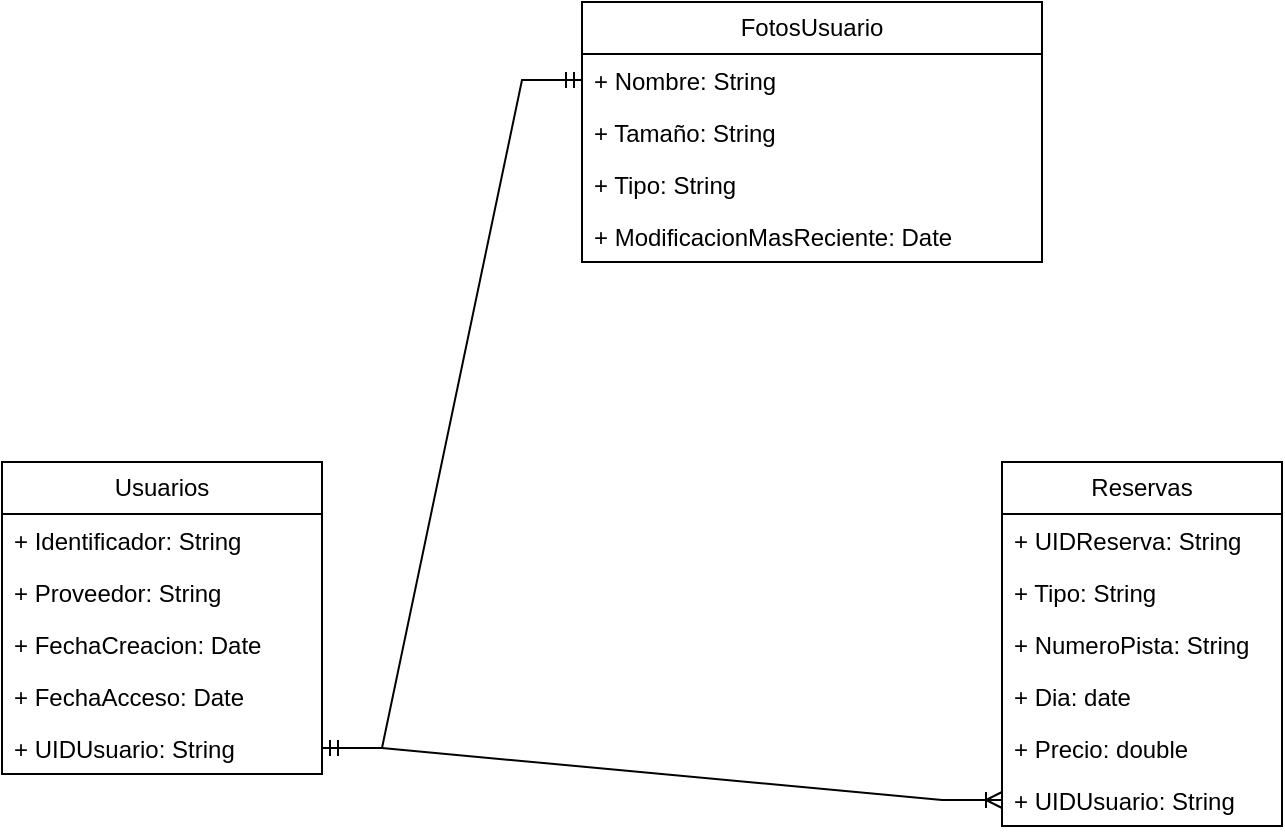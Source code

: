 <mxfile version="26.2.8">
  <diagram name="Page-1" id="9f46799a-70d6-7492-0946-bef42562c5a5">
    <mxGraphModel dx="1428" dy="743" grid="1" gridSize="10" guides="1" tooltips="1" connect="1" arrows="1" fold="1" page="1" pageScale="1" pageWidth="1100" pageHeight="850" background="none" math="0" shadow="0">
      <root>
        <mxCell id="0" />
        <mxCell id="1" parent="0" />
        <mxCell id="bj0B_JmL52ErWU5pisFK-1" value="&lt;font style=&quot;vertical-align: inherit;&quot;&gt;&lt;font style=&quot;vertical-align: inherit;&quot;&gt;&lt;font style=&quot;vertical-align: inherit;&quot;&gt;&lt;font style=&quot;vertical-align: inherit;&quot;&gt;Usuarios&lt;/font&gt;&lt;/font&gt;&lt;/font&gt;&lt;/font&gt;" style="swimlane;fontStyle=0;childLayout=stackLayout;horizontal=1;startSize=26;fillColor=none;horizontalStack=0;resizeParent=1;resizeParentMax=0;resizeLast=0;collapsible=1;marginBottom=0;whiteSpace=wrap;html=1;" parent="1" vertex="1">
          <mxGeometry x="340" y="340" width="160" height="156" as="geometry">
            <mxRectangle x="470" y="310" width="90" height="30" as="alternateBounds" />
          </mxGeometry>
        </mxCell>
        <mxCell id="bj0B_JmL52ErWU5pisFK-2" value="&lt;font style=&quot;vertical-align: inherit;&quot;&gt;&lt;font style=&quot;vertical-align: inherit;&quot;&gt;&lt;font style=&quot;vertical-align: inherit;&quot;&gt;&lt;font style=&quot;vertical-align: inherit;&quot;&gt;&lt;font style=&quot;vertical-align: inherit;&quot;&gt;&lt;font style=&quot;vertical-align: inherit;&quot;&gt;&lt;font style=&quot;vertical-align: inherit;&quot;&gt;&lt;font style=&quot;vertical-align: inherit;&quot;&gt;+ Identificador: String&lt;/font&gt;&lt;/font&gt;&lt;/font&gt;&lt;/font&gt;&lt;/font&gt;&lt;/font&gt;&lt;/font&gt;&lt;/font&gt;&lt;div&gt;&lt;font style=&quot;vertical-align: inherit;&quot;&gt;&lt;font style=&quot;vertical-align: inherit;&quot;&gt;&lt;font style=&quot;vertical-align: inherit;&quot;&gt;&lt;font style=&quot;vertical-align: inherit;&quot;&gt;&lt;font style=&quot;vertical-align: inherit;&quot;&gt;&lt;font style=&quot;vertical-align: inherit;&quot;&gt;&lt;font style=&quot;vertical-align: inherit;&quot;&gt;&lt;font style=&quot;vertical-align: inherit;&quot;&gt;&lt;br&gt;&lt;/font&gt;&lt;/font&gt;&lt;/font&gt;&lt;/font&gt;&lt;/font&gt;&lt;/font&gt;&lt;/font&gt;&lt;/font&gt;&lt;/div&gt;" style="text;strokeColor=none;fillColor=none;align=left;verticalAlign=top;spacingLeft=4;spacingRight=4;overflow=hidden;rotatable=0;points=[[0,0.5],[1,0.5]];portConstraint=eastwest;whiteSpace=wrap;html=1;" parent="bj0B_JmL52ErWU5pisFK-1" vertex="1">
          <mxGeometry y="26" width="160" height="26" as="geometry" />
        </mxCell>
        <mxCell id="bj0B_JmL52ErWU5pisFK-3" value="&lt;font style=&quot;vertical-align: inherit;&quot;&gt;&lt;font style=&quot;vertical-align: inherit;&quot;&gt;+ Proveedor: String&lt;/font&gt;&lt;/font&gt;" style="text;strokeColor=none;fillColor=none;align=left;verticalAlign=top;spacingLeft=4;spacingRight=4;overflow=hidden;rotatable=0;points=[[0,0.5],[1,0.5]];portConstraint=eastwest;whiteSpace=wrap;html=1;" parent="bj0B_JmL52ErWU5pisFK-1" vertex="1">
          <mxGeometry y="52" width="160" height="26" as="geometry" />
        </mxCell>
        <mxCell id="bj0B_JmL52ErWU5pisFK-4" value="&lt;font style=&quot;vertical-align: inherit;&quot;&gt;&lt;font style=&quot;vertical-align: inherit;&quot;&gt;+ FechaCreacion: Date&lt;/font&gt;&lt;/font&gt;" style="text;strokeColor=none;fillColor=none;align=left;verticalAlign=top;spacingLeft=4;spacingRight=4;overflow=hidden;rotatable=0;points=[[0,0.5],[1,0.5]];portConstraint=eastwest;whiteSpace=wrap;html=1;" parent="bj0B_JmL52ErWU5pisFK-1" vertex="1">
          <mxGeometry y="78" width="160" height="26" as="geometry" />
        </mxCell>
        <mxCell id="bj0B_JmL52ErWU5pisFK-6" value="&lt;font style=&quot;vertical-align: inherit;&quot;&gt;&lt;font style=&quot;vertical-align: inherit;&quot;&gt;+ FechaAcceso: Date&lt;/font&gt;&lt;/font&gt;" style="text;strokeColor=none;fillColor=none;align=left;verticalAlign=top;spacingLeft=4;spacingRight=4;overflow=hidden;rotatable=0;points=[[0,0.5],[1,0.5]];portConstraint=eastwest;whiteSpace=wrap;html=1;" parent="bj0B_JmL52ErWU5pisFK-1" vertex="1">
          <mxGeometry y="104" width="160" height="26" as="geometry" />
        </mxCell>
        <mxCell id="bj0B_JmL52ErWU5pisFK-7" value="&lt;font style=&quot;vertical-align: inherit;&quot;&gt;&lt;font style=&quot;vertical-align: inherit;&quot;&gt;+ UIDUsuario: String&lt;/font&gt;&lt;/font&gt;" style="text;strokeColor=none;fillColor=none;align=left;verticalAlign=top;spacingLeft=4;spacingRight=4;overflow=hidden;rotatable=0;points=[[0,0.5],[1,0.5]];portConstraint=eastwest;whiteSpace=wrap;html=1;" parent="bj0B_JmL52ErWU5pisFK-1" vertex="1">
          <mxGeometry y="130" width="160" height="26" as="geometry" />
        </mxCell>
        <mxCell id="bj0B_JmL52ErWU5pisFK-8" value="Reservas" style="swimlane;fontStyle=0;childLayout=stackLayout;horizontal=1;startSize=26;fillColor=none;horizontalStack=0;resizeParent=1;resizeParentMax=0;resizeLast=0;collapsible=1;marginBottom=0;whiteSpace=wrap;html=1;" parent="1" vertex="1">
          <mxGeometry x="840" y="340" width="140" height="182" as="geometry" />
        </mxCell>
        <mxCell id="bj0B_JmL52ErWU5pisFK-9" value="+ UIDReserva: String" style="text;strokeColor=none;fillColor=none;align=left;verticalAlign=top;spacingLeft=4;spacingRight=4;overflow=hidden;rotatable=0;points=[[0,0.5],[1,0.5]];portConstraint=eastwest;whiteSpace=wrap;html=1;" parent="bj0B_JmL52ErWU5pisFK-8" vertex="1">
          <mxGeometry y="26" width="140" height="26" as="geometry" />
        </mxCell>
        <mxCell id="bj0B_JmL52ErWU5pisFK-10" value="+ Tipo: String" style="text;strokeColor=none;fillColor=none;align=left;verticalAlign=top;spacingLeft=4;spacingRight=4;overflow=hidden;rotatable=0;points=[[0,0.5],[1,0.5]];portConstraint=eastwest;whiteSpace=wrap;html=1;" parent="bj0B_JmL52ErWU5pisFK-8" vertex="1">
          <mxGeometry y="52" width="140" height="26" as="geometry" />
        </mxCell>
        <mxCell id="bj0B_JmL52ErWU5pisFK-11" value="+ NumeroPista: String" style="text;strokeColor=none;fillColor=none;align=left;verticalAlign=top;spacingLeft=4;spacingRight=4;overflow=hidden;rotatable=0;points=[[0,0.5],[1,0.5]];portConstraint=eastwest;whiteSpace=wrap;html=1;" parent="bj0B_JmL52ErWU5pisFK-8" vertex="1">
          <mxGeometry y="78" width="140" height="26" as="geometry" />
        </mxCell>
        <mxCell id="bj0B_JmL52ErWU5pisFK-12" value="+ Dia: date" style="text;strokeColor=none;fillColor=none;align=left;verticalAlign=top;spacingLeft=4;spacingRight=4;overflow=hidden;rotatable=0;points=[[0,0.5],[1,0.5]];portConstraint=eastwest;whiteSpace=wrap;html=1;" parent="bj0B_JmL52ErWU5pisFK-8" vertex="1">
          <mxGeometry y="104" width="140" height="26" as="geometry" />
        </mxCell>
        <mxCell id="bj0B_JmL52ErWU5pisFK-13" value="+ Precio: double" style="text;strokeColor=none;fillColor=none;align=left;verticalAlign=top;spacingLeft=4;spacingRight=4;overflow=hidden;rotatable=0;points=[[0,0.5],[1,0.5]];portConstraint=eastwest;whiteSpace=wrap;html=1;" parent="bj0B_JmL52ErWU5pisFK-8" vertex="1">
          <mxGeometry y="130" width="140" height="26" as="geometry" />
        </mxCell>
        <mxCell id="bj0B_JmL52ErWU5pisFK-14" value="+ UIDUsuario: String" style="text;strokeColor=none;fillColor=none;align=left;verticalAlign=top;spacingLeft=4;spacingRight=4;overflow=hidden;rotatable=0;points=[[0,0.5],[1,0.5]];portConstraint=eastwest;whiteSpace=wrap;html=1;" parent="bj0B_JmL52ErWU5pisFK-8" vertex="1">
          <mxGeometry y="156" width="140" height="26" as="geometry" />
        </mxCell>
        <mxCell id="oCkdEiZ9xhhCxL0OEUa5-1" value="" style="edgeStyle=entityRelationEdgeStyle;fontSize=12;html=1;endArrow=ERoneToMany;rounded=0;exitX=1;exitY=0.5;exitDx=0;exitDy=0;entryX=0;entryY=0.5;entryDx=0;entryDy=0;" edge="1" parent="1" source="bj0B_JmL52ErWU5pisFK-7" target="bj0B_JmL52ErWU5pisFK-14">
          <mxGeometry width="100" height="100" relative="1" as="geometry">
            <mxPoint x="510" y="610" as="sourcePoint" />
            <mxPoint x="610" y="510" as="targetPoint" />
          </mxGeometry>
        </mxCell>
        <mxCell id="oCkdEiZ9xhhCxL0OEUa5-2" value="&lt;font style=&quot;vertical-align: inherit;&quot;&gt;&lt;font style=&quot;vertical-align: inherit;&quot;&gt;&lt;font style=&quot;vertical-align: inherit;&quot;&gt;&lt;font style=&quot;vertical-align: inherit;&quot;&gt;&lt;font style=&quot;vertical-align: inherit;&quot;&gt;&lt;font style=&quot;vertical-align: inherit;&quot;&gt;&lt;font style=&quot;vertical-align: inherit;&quot;&gt;&lt;font style=&quot;vertical-align: inherit;&quot;&gt;&lt;font style=&quot;vertical-align: inherit;&quot;&gt;&lt;font style=&quot;vertical-align: inherit;&quot;&gt;FotosUsuario&lt;/font&gt;&lt;/font&gt;&lt;/font&gt;&lt;/font&gt;&lt;/font&gt;&lt;/font&gt;&lt;/font&gt;&lt;/font&gt;&lt;/font&gt;&lt;/font&gt;" style="swimlane;fontStyle=0;childLayout=stackLayout;horizontal=1;startSize=26;fillColor=none;horizontalStack=0;resizeParent=1;resizeParentMax=0;resizeLast=0;collapsible=1;marginBottom=0;whiteSpace=wrap;html=1;" vertex="1" parent="1">
          <mxGeometry x="630" y="110" width="230" height="130" as="geometry" />
        </mxCell>
        <mxCell id="oCkdEiZ9xhhCxL0OEUa5-3" value="&lt;font style=&quot;vertical-align: inherit;&quot;&gt;&lt;font style=&quot;vertical-align: inherit;&quot;&gt;&lt;font style=&quot;vertical-align: inherit;&quot;&gt;&lt;font style=&quot;vertical-align: inherit;&quot;&gt;+ Nombre: String&lt;/font&gt;&lt;/font&gt;&lt;/font&gt;&lt;/font&gt;&lt;div&gt;&lt;font style=&quot;vertical-align: inherit;&quot;&gt;&lt;font style=&quot;vertical-align: inherit;&quot;&gt;&lt;font style=&quot;vertical-align: inherit;&quot;&gt;&lt;font style=&quot;vertical-align: inherit;&quot;&gt;&lt;br&gt;&lt;/font&gt;&lt;/font&gt;&lt;/font&gt;&lt;/font&gt;&lt;/div&gt;" style="text;strokeColor=none;fillColor=none;align=left;verticalAlign=top;spacingLeft=4;spacingRight=4;overflow=hidden;rotatable=0;points=[[0,0.5],[1,0.5]];portConstraint=eastwest;whiteSpace=wrap;html=1;" vertex="1" parent="oCkdEiZ9xhhCxL0OEUa5-2">
          <mxGeometry y="26" width="230" height="26" as="geometry" />
        </mxCell>
        <mxCell id="oCkdEiZ9xhhCxL0OEUa5-4" value="&lt;font style=&quot;vertical-align: inherit;&quot;&gt;&lt;font style=&quot;vertical-align: inherit;&quot;&gt;+ Tamaño: String&lt;/font&gt;&lt;/font&gt;" style="text;strokeColor=none;fillColor=none;align=left;verticalAlign=top;spacingLeft=4;spacingRight=4;overflow=hidden;rotatable=0;points=[[0,0.5],[1,0.5]];portConstraint=eastwest;whiteSpace=wrap;html=1;" vertex="1" parent="oCkdEiZ9xhhCxL0OEUa5-2">
          <mxGeometry y="52" width="230" height="26" as="geometry" />
        </mxCell>
        <mxCell id="oCkdEiZ9xhhCxL0OEUa5-5" value="&lt;font style=&quot;vertical-align: inherit;&quot;&gt;&lt;font style=&quot;vertical-align: inherit;&quot;&gt;+ Tipo: String&lt;/font&gt;&lt;/font&gt;" style="text;strokeColor=none;fillColor=none;align=left;verticalAlign=top;spacingLeft=4;spacingRight=4;overflow=hidden;rotatable=0;points=[[0,0.5],[1,0.5]];portConstraint=eastwest;whiteSpace=wrap;html=1;" vertex="1" parent="oCkdEiZ9xhhCxL0OEUa5-2">
          <mxGeometry y="78" width="230" height="26" as="geometry" />
        </mxCell>
        <mxCell id="oCkdEiZ9xhhCxL0OEUa5-7" value="&lt;font style=&quot;vertical-align: inherit;&quot;&gt;&lt;font style=&quot;vertical-align: inherit;&quot;&gt;&lt;font style=&quot;vertical-align: inherit;&quot;&gt;&lt;font style=&quot;vertical-align: inherit;&quot;&gt;+ ModificacionMasReciente: Date&lt;/font&gt;&lt;/font&gt;&lt;/font&gt;&lt;/font&gt;" style="text;strokeColor=none;fillColor=none;align=left;verticalAlign=top;spacingLeft=4;spacingRight=4;overflow=hidden;rotatable=0;points=[[0,0.5],[1,0.5]];portConstraint=eastwest;whiteSpace=wrap;html=1;" vertex="1" parent="oCkdEiZ9xhhCxL0OEUa5-2">
          <mxGeometry y="104" width="230" height="26" as="geometry" />
        </mxCell>
        <mxCell id="oCkdEiZ9xhhCxL0OEUa5-6" value="" style="edgeStyle=entityRelationEdgeStyle;fontSize=12;html=1;endArrow=ERmandOne;startArrow=ERmandOne;rounded=0;entryX=0;entryY=0.5;entryDx=0;entryDy=0;exitX=1;exitY=0.5;exitDx=0;exitDy=0;" edge="1" parent="1" source="bj0B_JmL52ErWU5pisFK-7" target="oCkdEiZ9xhhCxL0OEUa5-3">
          <mxGeometry width="100" height="100" relative="1" as="geometry">
            <mxPoint x="290" y="230" as="sourcePoint" />
            <mxPoint x="390" y="130" as="targetPoint" />
          </mxGeometry>
        </mxCell>
      </root>
    </mxGraphModel>
  </diagram>
</mxfile>
